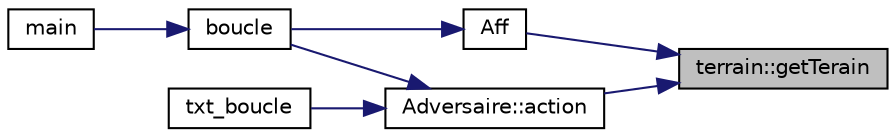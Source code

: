 digraph "terrain::getTerain"
{
 // LATEX_PDF_SIZE
  edge [fontname="Helvetica",fontsize="10",labelfontname="Helvetica",labelfontsize="10"];
  node [fontname="Helvetica",fontsize="10",shape=record];
  rankdir="RL";
  Node1 [label="terrain::getTerain",height=0.2,width=0.4,color="black", fillcolor="grey75", style="filled", fontcolor="black",tooltip="récupère la caractère en x et y"];
  Node1 -> Node2 [dir="back",color="midnightblue",fontsize="10",style="solid"];
  Node2 [label="Adversaire::action",height=0.2,width=0.4,color="black", fillcolor="white", style="filled",URL="$class_adversaire.html#a4bbf36e019fb0082f22a0ae7eada3e12",tooltip="récupère la priorité actuel en fonction des évenements"];
  Node2 -> Node3 [dir="back",color="midnightblue",fontsize="10",style="solid"];
  Node3 [label="boucle",height=0.2,width=0.4,color="black", fillcolor="white", style="filled",URL="$affiche_8h.html#aabc3dc0e047350ca7cb06acf1414f306",tooltip="boucle de jeu"];
  Node3 -> Node4 [dir="back",color="midnightblue",fontsize="10",style="solid"];
  Node4 [label="main",height=0.2,width=0.4,color="black", fillcolor="white", style="filled",URL="$main_8cpp.html#a3c04138a5bfe5d72780bb7e82a18e627",tooltip=" "];
  Node2 -> Node5 [dir="back",color="midnightblue",fontsize="10",style="solid"];
  Node5 [label="txt_boucle",height=0.2,width=0.4,color="black", fillcolor="white", style="filled",URL="$text_8h.html#ac02ace423a2a7071ca853a3eeb3a7f16",tooltip=" "];
  Node1 -> Node6 [dir="back",color="midnightblue",fontsize="10",style="solid"];
  Node6 [label="Aff",height=0.2,width=0.4,color="black", fillcolor="white", style="filled",URL="$affich_8cpp.html#a4d115f5d70fe281f5781a4c61a1e6573",tooltip="s'occupe de l'affichage SDL"];
  Node6 -> Node3 [dir="back",color="midnightblue",fontsize="10",style="solid"];
}
